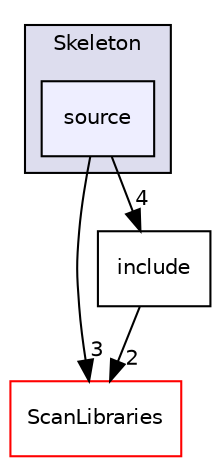 digraph "source" {
  compound=true
  node [ fontsize="10", fontname="Helvetica"];
  edge [ labelfontsize="10", labelfontname="Helvetica"];
  subgraph clusterdir_c2c7618ebe6a7047d6ff326500cfc9a2 {
    graph [ bgcolor="#ddddee", pencolor="black", label="Skeleton" fontname="Helvetica", fontsize="10", URL="dir_c2c7618ebe6a7047d6ff326500cfc9a2.html"]
  dir_f2be063a8913752569dfb3b8edeac2ea [shape=box, label="source", style="filled", fillcolor="#eeeeff", pencolor="black", URL="dir_f2be063a8913752569dfb3b8edeac2ea.html"];
  }
  dir_d1f3dbe10f157d97e145494b8a91d73e [shape=box label="ScanLibraries" fillcolor="white" style="filled" color="red" URL="dir_d1f3dbe10f157d97e145494b8a91d73e.html"];
  dir_b5a5488160b46e10242a80ccd6a818a9 [shape=box label="include" URL="dir_b5a5488160b46e10242a80ccd6a818a9.html"];
  dir_b5a5488160b46e10242a80ccd6a818a9->dir_d1f3dbe10f157d97e145494b8a91d73e [headlabel="2", labeldistance=1.5 headhref="dir_000071_000060.html"];
  dir_f2be063a8913752569dfb3b8edeac2ea->dir_d1f3dbe10f157d97e145494b8a91d73e [headlabel="3", labeldistance=1.5 headhref="dir_000070_000060.html"];
  dir_f2be063a8913752569dfb3b8edeac2ea->dir_b5a5488160b46e10242a80ccd6a818a9 [headlabel="4", labeldistance=1.5 headhref="dir_000070_000071.html"];
}
